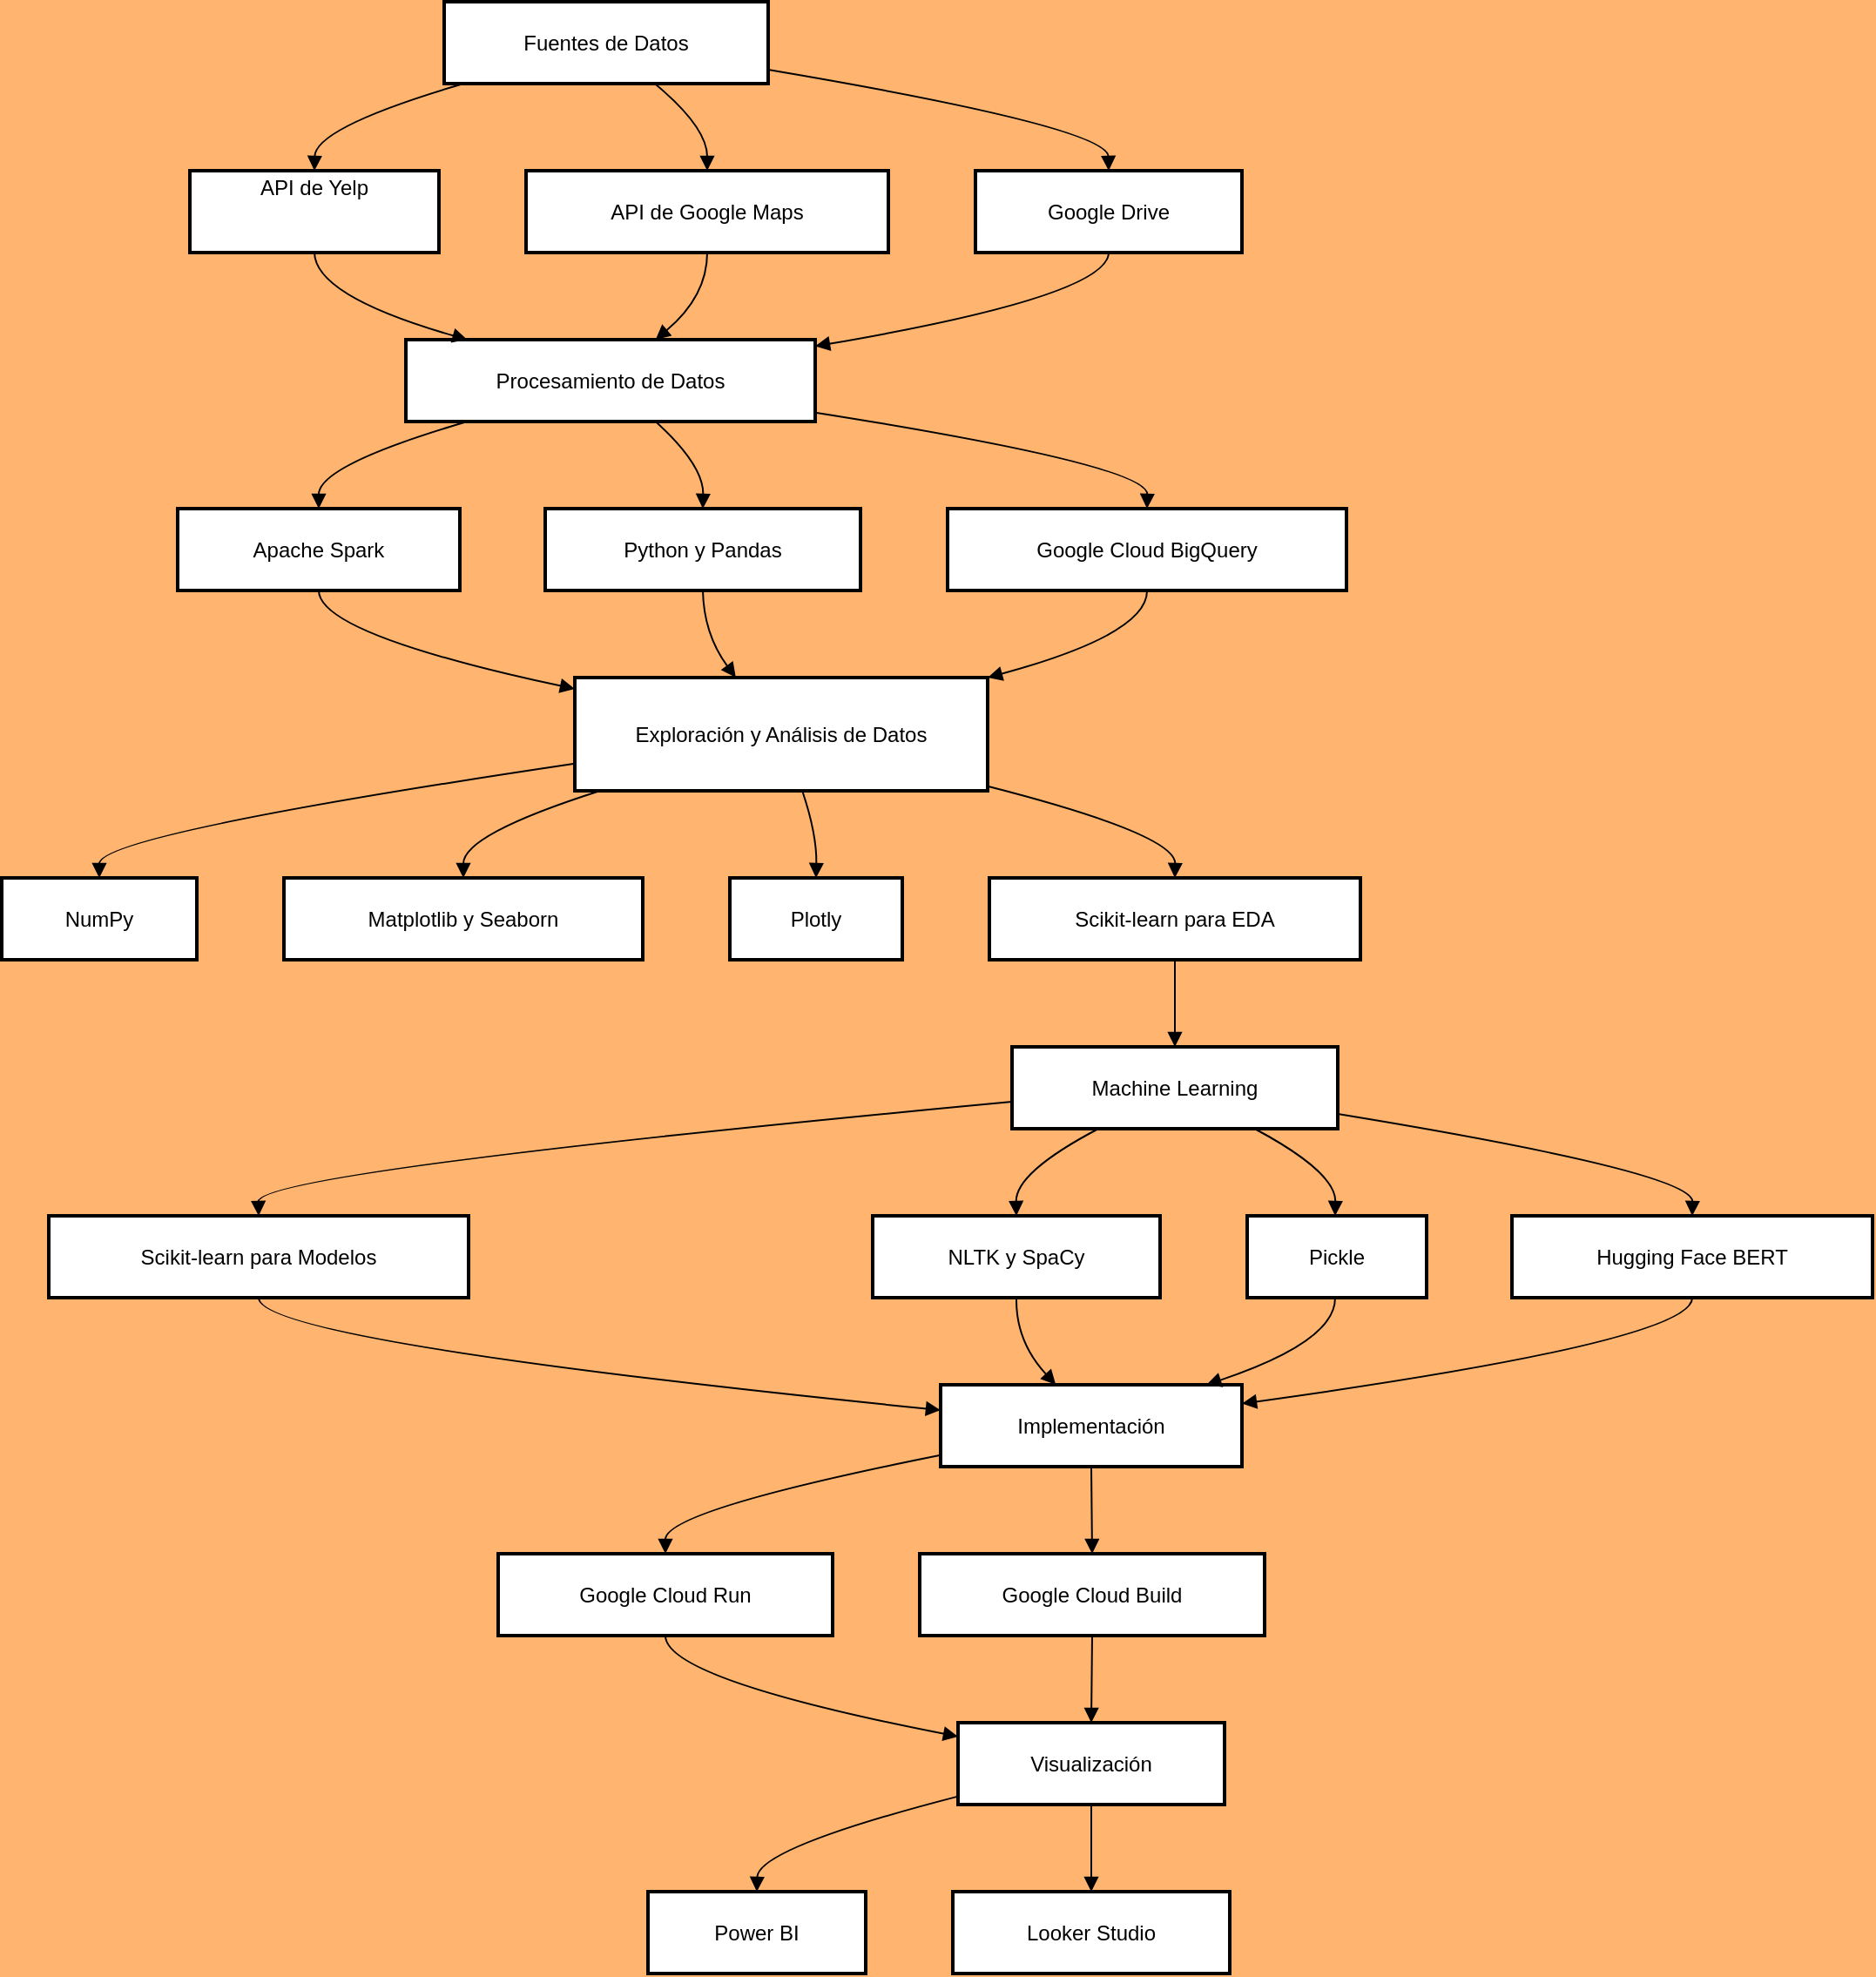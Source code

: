 <mxfile version="25.0.3">
  <diagram name="Página-1" id="j6DcgAvVnX-xqiXn2xah">
    <mxGraphModel dx="1434" dy="793" grid="1" gridSize="10" guides="1" tooltips="1" connect="1" arrows="1" fold="1" page="1" pageScale="1" pageWidth="850" pageHeight="1100" background="#FFB570" math="0" shadow="0">
      <root>
        <mxCell id="0" />
        <mxCell id="1" parent="0" />
        <mxCell id="cbMW0YtpIEeJVtQuoa_I-56" value="Fuentes de Datos" style="whiteSpace=wrap;strokeWidth=2;labelBackgroundColor=none;" vertex="1" parent="1">
          <mxGeometry x="274" y="20" width="186" height="47" as="geometry" />
        </mxCell>
        <mxCell id="cbMW0YtpIEeJVtQuoa_I-57" value="API de Yelp&#xa;&#xa;" style="whiteSpace=wrap;strokeWidth=2;labelBackgroundColor=none;" vertex="1" parent="1">
          <mxGeometry x="128" y="117" width="143" height="47" as="geometry" />
        </mxCell>
        <mxCell id="cbMW0YtpIEeJVtQuoa_I-58" value="API de Google Maps" style="whiteSpace=wrap;strokeWidth=2;labelBackgroundColor=none;" vertex="1" parent="1">
          <mxGeometry x="321" y="117" width="208" height="47" as="geometry" />
        </mxCell>
        <mxCell id="cbMW0YtpIEeJVtQuoa_I-59" value="Google Drive" style="whiteSpace=wrap;strokeWidth=2;labelBackgroundColor=none;" vertex="1" parent="1">
          <mxGeometry x="579" y="117" width="153" height="47" as="geometry" />
        </mxCell>
        <mxCell id="cbMW0YtpIEeJVtQuoa_I-60" value="Procesamiento de Datos" style="whiteSpace=wrap;strokeWidth=2;labelBackgroundColor=none;" vertex="1" parent="1">
          <mxGeometry x="252" y="214" width="235" height="47" as="geometry" />
        </mxCell>
        <mxCell id="cbMW0YtpIEeJVtQuoa_I-61" value="Apache Spark" style="whiteSpace=wrap;strokeWidth=2;labelBackgroundColor=none;" vertex="1" parent="1">
          <mxGeometry x="121" y="311" width="162" height="47" as="geometry" />
        </mxCell>
        <mxCell id="cbMW0YtpIEeJVtQuoa_I-62" value="Python y Pandas" style="whiteSpace=wrap;strokeWidth=2;labelBackgroundColor=none;" vertex="1" parent="1">
          <mxGeometry x="332" y="311" width="181" height="47" as="geometry" />
        </mxCell>
        <mxCell id="cbMW0YtpIEeJVtQuoa_I-63" value="Google Cloud BigQuery" style="whiteSpace=wrap;strokeWidth=2;labelBackgroundColor=none;" vertex="1" parent="1">
          <mxGeometry x="563" y="311" width="229" height="47" as="geometry" />
        </mxCell>
        <mxCell id="cbMW0YtpIEeJVtQuoa_I-64" value="Exploración y Análisis de Datos" style="whiteSpace=wrap;strokeWidth=2;labelBackgroundColor=none;" vertex="1" parent="1">
          <mxGeometry x="349" y="408" width="237" height="65" as="geometry" />
        </mxCell>
        <mxCell id="cbMW0YtpIEeJVtQuoa_I-65" value="NumPy" style="whiteSpace=wrap;strokeWidth=2;labelBackgroundColor=none;" vertex="1" parent="1">
          <mxGeometry x="20" y="523" width="112" height="47" as="geometry" />
        </mxCell>
        <mxCell id="cbMW0YtpIEeJVtQuoa_I-66" value="Matplotlib y Seaborn" style="whiteSpace=wrap;strokeWidth=2;labelBackgroundColor=none;" vertex="1" parent="1">
          <mxGeometry x="182" y="523" width="206" height="47" as="geometry" />
        </mxCell>
        <mxCell id="cbMW0YtpIEeJVtQuoa_I-67" value="Plotly" style="whiteSpace=wrap;strokeWidth=2;labelBackgroundColor=none;" vertex="1" parent="1">
          <mxGeometry x="438" y="523" width="99" height="47" as="geometry" />
        </mxCell>
        <mxCell id="cbMW0YtpIEeJVtQuoa_I-68" value="Scikit-learn para EDA" style="whiteSpace=wrap;strokeWidth=2;labelBackgroundColor=none;" vertex="1" parent="1">
          <mxGeometry x="587" y="523" width="213" height="47" as="geometry" />
        </mxCell>
        <mxCell id="cbMW0YtpIEeJVtQuoa_I-69" value="Machine Learning" style="whiteSpace=wrap;strokeWidth=2;labelBackgroundColor=none;" vertex="1" parent="1">
          <mxGeometry x="600" y="620" width="187" height="47" as="geometry" />
        </mxCell>
        <mxCell id="cbMW0YtpIEeJVtQuoa_I-70" value="Scikit-learn para Modelos" style="whiteSpace=wrap;strokeWidth=2;labelBackgroundColor=none;" vertex="1" parent="1">
          <mxGeometry x="47" y="717" width="241" height="47" as="geometry" />
        </mxCell>
        <mxCell id="cbMW0YtpIEeJVtQuoa_I-71" value="NLTK y SpaCy" style="whiteSpace=wrap;strokeWidth=2;labelBackgroundColor=none;" vertex="1" parent="1">
          <mxGeometry x="520" y="717" width="165" height="47" as="geometry" />
        </mxCell>
        <mxCell id="cbMW0YtpIEeJVtQuoa_I-72" value="Pickle" style="whiteSpace=wrap;strokeWidth=2;labelBackgroundColor=none;" vertex="1" parent="1">
          <mxGeometry x="735" y="717" width="103" height="47" as="geometry" />
        </mxCell>
        <mxCell id="cbMW0YtpIEeJVtQuoa_I-73" value="Hugging Face BERT" style="whiteSpace=wrap;strokeWidth=2;labelBackgroundColor=none;" vertex="1" parent="1">
          <mxGeometry x="887" y="717" width="207" height="47" as="geometry" />
        </mxCell>
        <mxCell id="cbMW0YtpIEeJVtQuoa_I-74" value="Implementación" style="whiteSpace=wrap;strokeWidth=2;labelBackgroundColor=none;" vertex="1" parent="1">
          <mxGeometry x="559" y="814" width="173" height="47" as="geometry" />
        </mxCell>
        <mxCell id="cbMW0YtpIEeJVtQuoa_I-75" value="Google Cloud Run" style="whiteSpace=wrap;strokeWidth=2;labelBackgroundColor=none;" vertex="1" parent="1">
          <mxGeometry x="305" y="911" width="192" height="47" as="geometry" />
        </mxCell>
        <mxCell id="cbMW0YtpIEeJVtQuoa_I-76" value="Google Cloud Build" style="whiteSpace=wrap;strokeWidth=2;labelBackgroundColor=none;" vertex="1" parent="1">
          <mxGeometry x="547" y="911" width="198" height="47" as="geometry" />
        </mxCell>
        <mxCell id="cbMW0YtpIEeJVtQuoa_I-77" value="Visualización" style="whiteSpace=wrap;strokeWidth=2;labelBackgroundColor=none;" vertex="1" parent="1">
          <mxGeometry x="569" y="1008" width="153" height="47" as="geometry" />
        </mxCell>
        <mxCell id="cbMW0YtpIEeJVtQuoa_I-78" value="Power BI" style="whiteSpace=wrap;strokeWidth=2;labelBackgroundColor=none;" vertex="1" parent="1">
          <mxGeometry x="391" y="1105" width="125" height="47" as="geometry" />
        </mxCell>
        <mxCell id="cbMW0YtpIEeJVtQuoa_I-79" value="Looker Studio" style="whiteSpace=wrap;strokeWidth=2;labelBackgroundColor=none;" vertex="1" parent="1">
          <mxGeometry x="566" y="1105" width="159" height="47" as="geometry" />
        </mxCell>
        <mxCell id="cbMW0YtpIEeJVtQuoa_I-80" value="" style="curved=1;startArrow=none;endArrow=block;exitX=0.06;exitY=1;entryX=0.5;entryY=0;rounded=0;labelBackgroundColor=none;fontColor=default;" edge="1" parent="1" source="cbMW0YtpIEeJVtQuoa_I-56" target="cbMW0YtpIEeJVtQuoa_I-57">
          <mxGeometry relative="1" as="geometry">
            <Array as="points">
              <mxPoint x="200" y="92" />
            </Array>
          </mxGeometry>
        </mxCell>
        <mxCell id="cbMW0YtpIEeJVtQuoa_I-81" value="" style="curved=1;startArrow=none;endArrow=block;exitX=0.65;exitY=1;entryX=0.5;entryY=0;rounded=0;labelBackgroundColor=none;fontColor=default;" edge="1" parent="1" source="cbMW0YtpIEeJVtQuoa_I-56" target="cbMW0YtpIEeJVtQuoa_I-58">
          <mxGeometry relative="1" as="geometry">
            <Array as="points">
              <mxPoint x="425" y="92" />
            </Array>
          </mxGeometry>
        </mxCell>
        <mxCell id="cbMW0YtpIEeJVtQuoa_I-82" value="" style="curved=1;startArrow=none;endArrow=block;exitX=1;exitY=0.83;entryX=0.5;entryY=0;rounded=0;labelBackgroundColor=none;fontColor=default;" edge="1" parent="1" source="cbMW0YtpIEeJVtQuoa_I-56" target="cbMW0YtpIEeJVtQuoa_I-59">
          <mxGeometry relative="1" as="geometry">
            <Array as="points">
              <mxPoint x="655" y="92" />
            </Array>
          </mxGeometry>
        </mxCell>
        <mxCell id="cbMW0YtpIEeJVtQuoa_I-83" value="" style="curved=1;startArrow=none;endArrow=block;exitX=0.5;exitY=1;entryX=0.15;entryY=0;rounded=0;labelBackgroundColor=none;fontColor=default;" edge="1" parent="1" source="cbMW0YtpIEeJVtQuoa_I-57" target="cbMW0YtpIEeJVtQuoa_I-60">
          <mxGeometry relative="1" as="geometry">
            <Array as="points">
              <mxPoint x="200" y="189" />
            </Array>
          </mxGeometry>
        </mxCell>
        <mxCell id="cbMW0YtpIEeJVtQuoa_I-84" value="" style="curved=1;startArrow=none;endArrow=block;exitX=0.5;exitY=1;entryX=0.61;entryY=0;rounded=0;labelBackgroundColor=none;fontColor=default;" edge="1" parent="1" source="cbMW0YtpIEeJVtQuoa_I-58" target="cbMW0YtpIEeJVtQuoa_I-60">
          <mxGeometry relative="1" as="geometry">
            <Array as="points">
              <mxPoint x="425" y="189" />
            </Array>
          </mxGeometry>
        </mxCell>
        <mxCell id="cbMW0YtpIEeJVtQuoa_I-85" value="" style="curved=1;startArrow=none;endArrow=block;exitX=0.5;exitY=1;entryX=1;entryY=0.08;rounded=0;labelBackgroundColor=none;fontColor=default;" edge="1" parent="1" source="cbMW0YtpIEeJVtQuoa_I-59" target="cbMW0YtpIEeJVtQuoa_I-60">
          <mxGeometry relative="1" as="geometry">
            <Array as="points">
              <mxPoint x="655" y="189" />
            </Array>
          </mxGeometry>
        </mxCell>
        <mxCell id="cbMW0YtpIEeJVtQuoa_I-86" value="" style="curved=1;startArrow=none;endArrow=block;exitX=0.15;exitY=1;entryX=0.5;entryY=0;rounded=0;labelBackgroundColor=none;fontColor=default;" edge="1" parent="1" source="cbMW0YtpIEeJVtQuoa_I-60" target="cbMW0YtpIEeJVtQuoa_I-61">
          <mxGeometry relative="1" as="geometry">
            <Array as="points">
              <mxPoint x="202" y="286" />
            </Array>
          </mxGeometry>
        </mxCell>
        <mxCell id="cbMW0YtpIEeJVtQuoa_I-87" value="" style="curved=1;startArrow=none;endArrow=block;exitX=0.61;exitY=1;entryX=0.5;entryY=0;rounded=0;labelBackgroundColor=none;fontColor=default;" edge="1" parent="1" source="cbMW0YtpIEeJVtQuoa_I-60" target="cbMW0YtpIEeJVtQuoa_I-62">
          <mxGeometry relative="1" as="geometry">
            <Array as="points">
              <mxPoint x="423" y="286" />
            </Array>
          </mxGeometry>
        </mxCell>
        <mxCell id="cbMW0YtpIEeJVtQuoa_I-88" value="" style="curved=1;startArrow=none;endArrow=block;exitX=1;exitY=0.89;entryX=0.5;entryY=0;rounded=0;labelBackgroundColor=none;fontColor=default;" edge="1" parent="1" source="cbMW0YtpIEeJVtQuoa_I-60" target="cbMW0YtpIEeJVtQuoa_I-63">
          <mxGeometry relative="1" as="geometry">
            <Array as="points">
              <mxPoint x="678" y="286" />
            </Array>
          </mxGeometry>
        </mxCell>
        <mxCell id="cbMW0YtpIEeJVtQuoa_I-89" value="" style="curved=1;startArrow=none;endArrow=block;exitX=0.5;exitY=1;entryX=0;entryY=0.1;rounded=0;labelBackgroundColor=none;fontColor=default;" edge="1" parent="1" source="cbMW0YtpIEeJVtQuoa_I-61" target="cbMW0YtpIEeJVtQuoa_I-64">
          <mxGeometry relative="1" as="geometry">
            <Array as="points">
              <mxPoint x="202" y="383" />
            </Array>
          </mxGeometry>
        </mxCell>
        <mxCell id="cbMW0YtpIEeJVtQuoa_I-90" value="" style="curved=1;startArrow=none;endArrow=block;exitX=0.5;exitY=1;entryX=0.39;entryY=0;rounded=0;labelBackgroundColor=none;fontColor=default;" edge="1" parent="1" source="cbMW0YtpIEeJVtQuoa_I-62" target="cbMW0YtpIEeJVtQuoa_I-64">
          <mxGeometry relative="1" as="geometry">
            <Array as="points">
              <mxPoint x="423" y="383" />
            </Array>
          </mxGeometry>
        </mxCell>
        <mxCell id="cbMW0YtpIEeJVtQuoa_I-91" value="" style="curved=1;startArrow=none;endArrow=block;exitX=0.5;exitY=1;entryX=1;entryY=0;rounded=0;labelBackgroundColor=none;fontColor=default;" edge="1" parent="1" source="cbMW0YtpIEeJVtQuoa_I-63" target="cbMW0YtpIEeJVtQuoa_I-64">
          <mxGeometry relative="1" as="geometry">
            <Array as="points">
              <mxPoint x="678" y="383" />
            </Array>
          </mxGeometry>
        </mxCell>
        <mxCell id="cbMW0YtpIEeJVtQuoa_I-92" value="" style="curved=1;startArrow=none;endArrow=block;exitX=0;exitY=0.76;entryX=0.5;entryY=-0.01;rounded=0;labelBackgroundColor=none;fontColor=default;" edge="1" parent="1" source="cbMW0YtpIEeJVtQuoa_I-64" target="cbMW0YtpIEeJVtQuoa_I-65">
          <mxGeometry relative="1" as="geometry">
            <Array as="points">
              <mxPoint x="76" y="498" />
            </Array>
          </mxGeometry>
        </mxCell>
        <mxCell id="cbMW0YtpIEeJVtQuoa_I-93" value="" style="curved=1;startArrow=none;endArrow=block;exitX=0.07;exitY=0.99;entryX=0.5;entryY=-0.01;rounded=0;labelBackgroundColor=none;fontColor=default;" edge="1" parent="1" source="cbMW0YtpIEeJVtQuoa_I-64" target="cbMW0YtpIEeJVtQuoa_I-66">
          <mxGeometry relative="1" as="geometry">
            <Array as="points">
              <mxPoint x="285" y="498" />
            </Array>
          </mxGeometry>
        </mxCell>
        <mxCell id="cbMW0YtpIEeJVtQuoa_I-94" value="" style="curved=1;startArrow=none;endArrow=block;exitX=0.55;exitY=0.99;entryX=0.5;entryY=-0.01;rounded=0;labelBackgroundColor=none;fontColor=default;" edge="1" parent="1" source="cbMW0YtpIEeJVtQuoa_I-64" target="cbMW0YtpIEeJVtQuoa_I-67">
          <mxGeometry relative="1" as="geometry">
            <Array as="points">
              <mxPoint x="488" y="498" />
            </Array>
          </mxGeometry>
        </mxCell>
        <mxCell id="cbMW0YtpIEeJVtQuoa_I-95" value="" style="curved=1;startArrow=none;endArrow=block;exitX=1;exitY=0.96;entryX=0.5;entryY=-0.01;rounded=0;labelBackgroundColor=none;fontColor=default;" edge="1" parent="1" source="cbMW0YtpIEeJVtQuoa_I-64" target="cbMW0YtpIEeJVtQuoa_I-68">
          <mxGeometry relative="1" as="geometry">
            <Array as="points">
              <mxPoint x="694" y="498" />
            </Array>
          </mxGeometry>
        </mxCell>
        <mxCell id="cbMW0YtpIEeJVtQuoa_I-96" value="" style="curved=1;startArrow=none;endArrow=block;exitX=0.5;exitY=0.99;entryX=0.5;entryY=-0.01;rounded=0;labelBackgroundColor=none;fontColor=default;" edge="1" parent="1" source="cbMW0YtpIEeJVtQuoa_I-68" target="cbMW0YtpIEeJVtQuoa_I-69">
          <mxGeometry relative="1" as="geometry">
            <Array as="points" />
          </mxGeometry>
        </mxCell>
        <mxCell id="cbMW0YtpIEeJVtQuoa_I-97" value="" style="curved=1;startArrow=none;endArrow=block;exitX=0;exitY=0.67;entryX=0.5;entryY=-0.01;rounded=0;labelBackgroundColor=none;fontColor=default;" edge="1" parent="1" source="cbMW0YtpIEeJVtQuoa_I-69" target="cbMW0YtpIEeJVtQuoa_I-70">
          <mxGeometry relative="1" as="geometry">
            <Array as="points">
              <mxPoint x="167" y="692" />
            </Array>
          </mxGeometry>
        </mxCell>
        <mxCell id="cbMW0YtpIEeJVtQuoa_I-98" value="" style="curved=1;startArrow=none;endArrow=block;exitX=0.27;exitY=0.99;entryX=0.5;entryY=-0.01;rounded=0;labelBackgroundColor=none;fontColor=default;" edge="1" parent="1" source="cbMW0YtpIEeJVtQuoa_I-69" target="cbMW0YtpIEeJVtQuoa_I-71">
          <mxGeometry relative="1" as="geometry">
            <Array as="points">
              <mxPoint x="602" y="692" />
            </Array>
          </mxGeometry>
        </mxCell>
        <mxCell id="cbMW0YtpIEeJVtQuoa_I-99" value="" style="curved=1;startArrow=none;endArrow=block;exitX=0.74;exitY=0.99;entryX=0.49;entryY=-0.01;rounded=0;labelBackgroundColor=none;fontColor=default;" edge="1" parent="1" source="cbMW0YtpIEeJVtQuoa_I-69" target="cbMW0YtpIEeJVtQuoa_I-72">
          <mxGeometry relative="1" as="geometry">
            <Array as="points">
              <mxPoint x="786" y="692" />
            </Array>
          </mxGeometry>
        </mxCell>
        <mxCell id="cbMW0YtpIEeJVtQuoa_I-100" value="" style="curved=1;startArrow=none;endArrow=block;exitX=1;exitY=0.82;entryX=0.5;entryY=-0.01;rounded=0;labelBackgroundColor=none;fontColor=default;" edge="1" parent="1" source="cbMW0YtpIEeJVtQuoa_I-69" target="cbMW0YtpIEeJVtQuoa_I-73">
          <mxGeometry relative="1" as="geometry">
            <Array as="points">
              <mxPoint x="991" y="692" />
            </Array>
          </mxGeometry>
        </mxCell>
        <mxCell id="cbMW0YtpIEeJVtQuoa_I-101" value="" style="curved=1;startArrow=none;endArrow=block;exitX=0.5;exitY=0.99;entryX=0;entryY=0.31;rounded=0;labelBackgroundColor=none;fontColor=default;" edge="1" parent="1" source="cbMW0YtpIEeJVtQuoa_I-70" target="cbMW0YtpIEeJVtQuoa_I-74">
          <mxGeometry relative="1" as="geometry">
            <Array as="points">
              <mxPoint x="167" y="789" />
            </Array>
          </mxGeometry>
        </mxCell>
        <mxCell id="cbMW0YtpIEeJVtQuoa_I-102" value="" style="curved=1;startArrow=none;endArrow=block;exitX=0.5;exitY=0.99;entryX=0.38;entryY=-0.01;rounded=0;labelBackgroundColor=none;fontColor=default;" edge="1" parent="1" source="cbMW0YtpIEeJVtQuoa_I-71" target="cbMW0YtpIEeJVtQuoa_I-74">
          <mxGeometry relative="1" as="geometry">
            <Array as="points">
              <mxPoint x="602" y="789" />
            </Array>
          </mxGeometry>
        </mxCell>
        <mxCell id="cbMW0YtpIEeJVtQuoa_I-103" value="" style="curved=1;startArrow=none;endArrow=block;exitX=0.49;exitY=0.99;entryX=0.89;entryY=-0.01;rounded=0;labelBackgroundColor=none;fontColor=default;" edge="1" parent="1" source="cbMW0YtpIEeJVtQuoa_I-72" target="cbMW0YtpIEeJVtQuoa_I-74">
          <mxGeometry relative="1" as="geometry">
            <Array as="points">
              <mxPoint x="786" y="789" />
            </Array>
          </mxGeometry>
        </mxCell>
        <mxCell id="cbMW0YtpIEeJVtQuoa_I-104" value="" style="curved=1;startArrow=none;endArrow=block;exitX=0.5;exitY=0.99;entryX=1;entryY=0.23;rounded=0;labelBackgroundColor=none;fontColor=default;" edge="1" parent="1" source="cbMW0YtpIEeJVtQuoa_I-73" target="cbMW0YtpIEeJVtQuoa_I-74">
          <mxGeometry relative="1" as="geometry">
            <Array as="points">
              <mxPoint x="991" y="789" />
            </Array>
          </mxGeometry>
        </mxCell>
        <mxCell id="cbMW0YtpIEeJVtQuoa_I-105" value="" style="curved=1;startArrow=none;endArrow=block;exitX=0;exitY=0.86;entryX=0.5;entryY=-0.01;rounded=0;labelBackgroundColor=none;fontColor=default;" edge="1" parent="1" source="cbMW0YtpIEeJVtQuoa_I-74" target="cbMW0YtpIEeJVtQuoa_I-75">
          <mxGeometry relative="1" as="geometry">
            <Array as="points">
              <mxPoint x="401" y="886" />
            </Array>
          </mxGeometry>
        </mxCell>
        <mxCell id="cbMW0YtpIEeJVtQuoa_I-106" value="" style="curved=1;startArrow=none;endArrow=block;exitX=0.5;exitY=0.99;entryX=0.5;entryY=-0.01;rounded=0;labelBackgroundColor=none;fontColor=default;" edge="1" parent="1" source="cbMW0YtpIEeJVtQuoa_I-74" target="cbMW0YtpIEeJVtQuoa_I-76">
          <mxGeometry relative="1" as="geometry">
            <Array as="points" />
          </mxGeometry>
        </mxCell>
        <mxCell id="cbMW0YtpIEeJVtQuoa_I-107" value="" style="curved=1;startArrow=none;endArrow=block;exitX=0.5;exitY=0.99;entryX=0;entryY=0.17;rounded=0;labelBackgroundColor=none;fontColor=default;" edge="1" parent="1" source="cbMW0YtpIEeJVtQuoa_I-75" target="cbMW0YtpIEeJVtQuoa_I-77">
          <mxGeometry relative="1" as="geometry">
            <Array as="points">
              <mxPoint x="401" y="983" />
            </Array>
          </mxGeometry>
        </mxCell>
        <mxCell id="cbMW0YtpIEeJVtQuoa_I-108" value="" style="curved=1;startArrow=none;endArrow=block;exitX=0.5;exitY=0.99;entryX=0.5;entryY=-0.01;rounded=0;labelBackgroundColor=none;fontColor=default;" edge="1" parent="1" source="cbMW0YtpIEeJVtQuoa_I-76" target="cbMW0YtpIEeJVtQuoa_I-77">
          <mxGeometry relative="1" as="geometry">
            <Array as="points" />
          </mxGeometry>
        </mxCell>
        <mxCell id="cbMW0YtpIEeJVtQuoa_I-109" value="" style="curved=1;startArrow=none;endArrow=block;exitX=0;exitY=0.9;entryX=0.5;entryY=-0.01;rounded=0;labelBackgroundColor=none;fontColor=default;" edge="1" parent="1" source="cbMW0YtpIEeJVtQuoa_I-77" target="cbMW0YtpIEeJVtQuoa_I-78">
          <mxGeometry relative="1" as="geometry">
            <Array as="points">
              <mxPoint x="454" y="1080" />
            </Array>
          </mxGeometry>
        </mxCell>
        <mxCell id="cbMW0YtpIEeJVtQuoa_I-110" value="" style="curved=1;startArrow=none;endArrow=block;exitX=0.5;exitY=0.99;entryX=0.5;entryY=-0.01;rounded=0;labelBackgroundColor=none;fontColor=default;" edge="1" parent="1" source="cbMW0YtpIEeJVtQuoa_I-77" target="cbMW0YtpIEeJVtQuoa_I-79">
          <mxGeometry relative="1" as="geometry">
            <Array as="points" />
          </mxGeometry>
        </mxCell>
      </root>
    </mxGraphModel>
  </diagram>
</mxfile>
